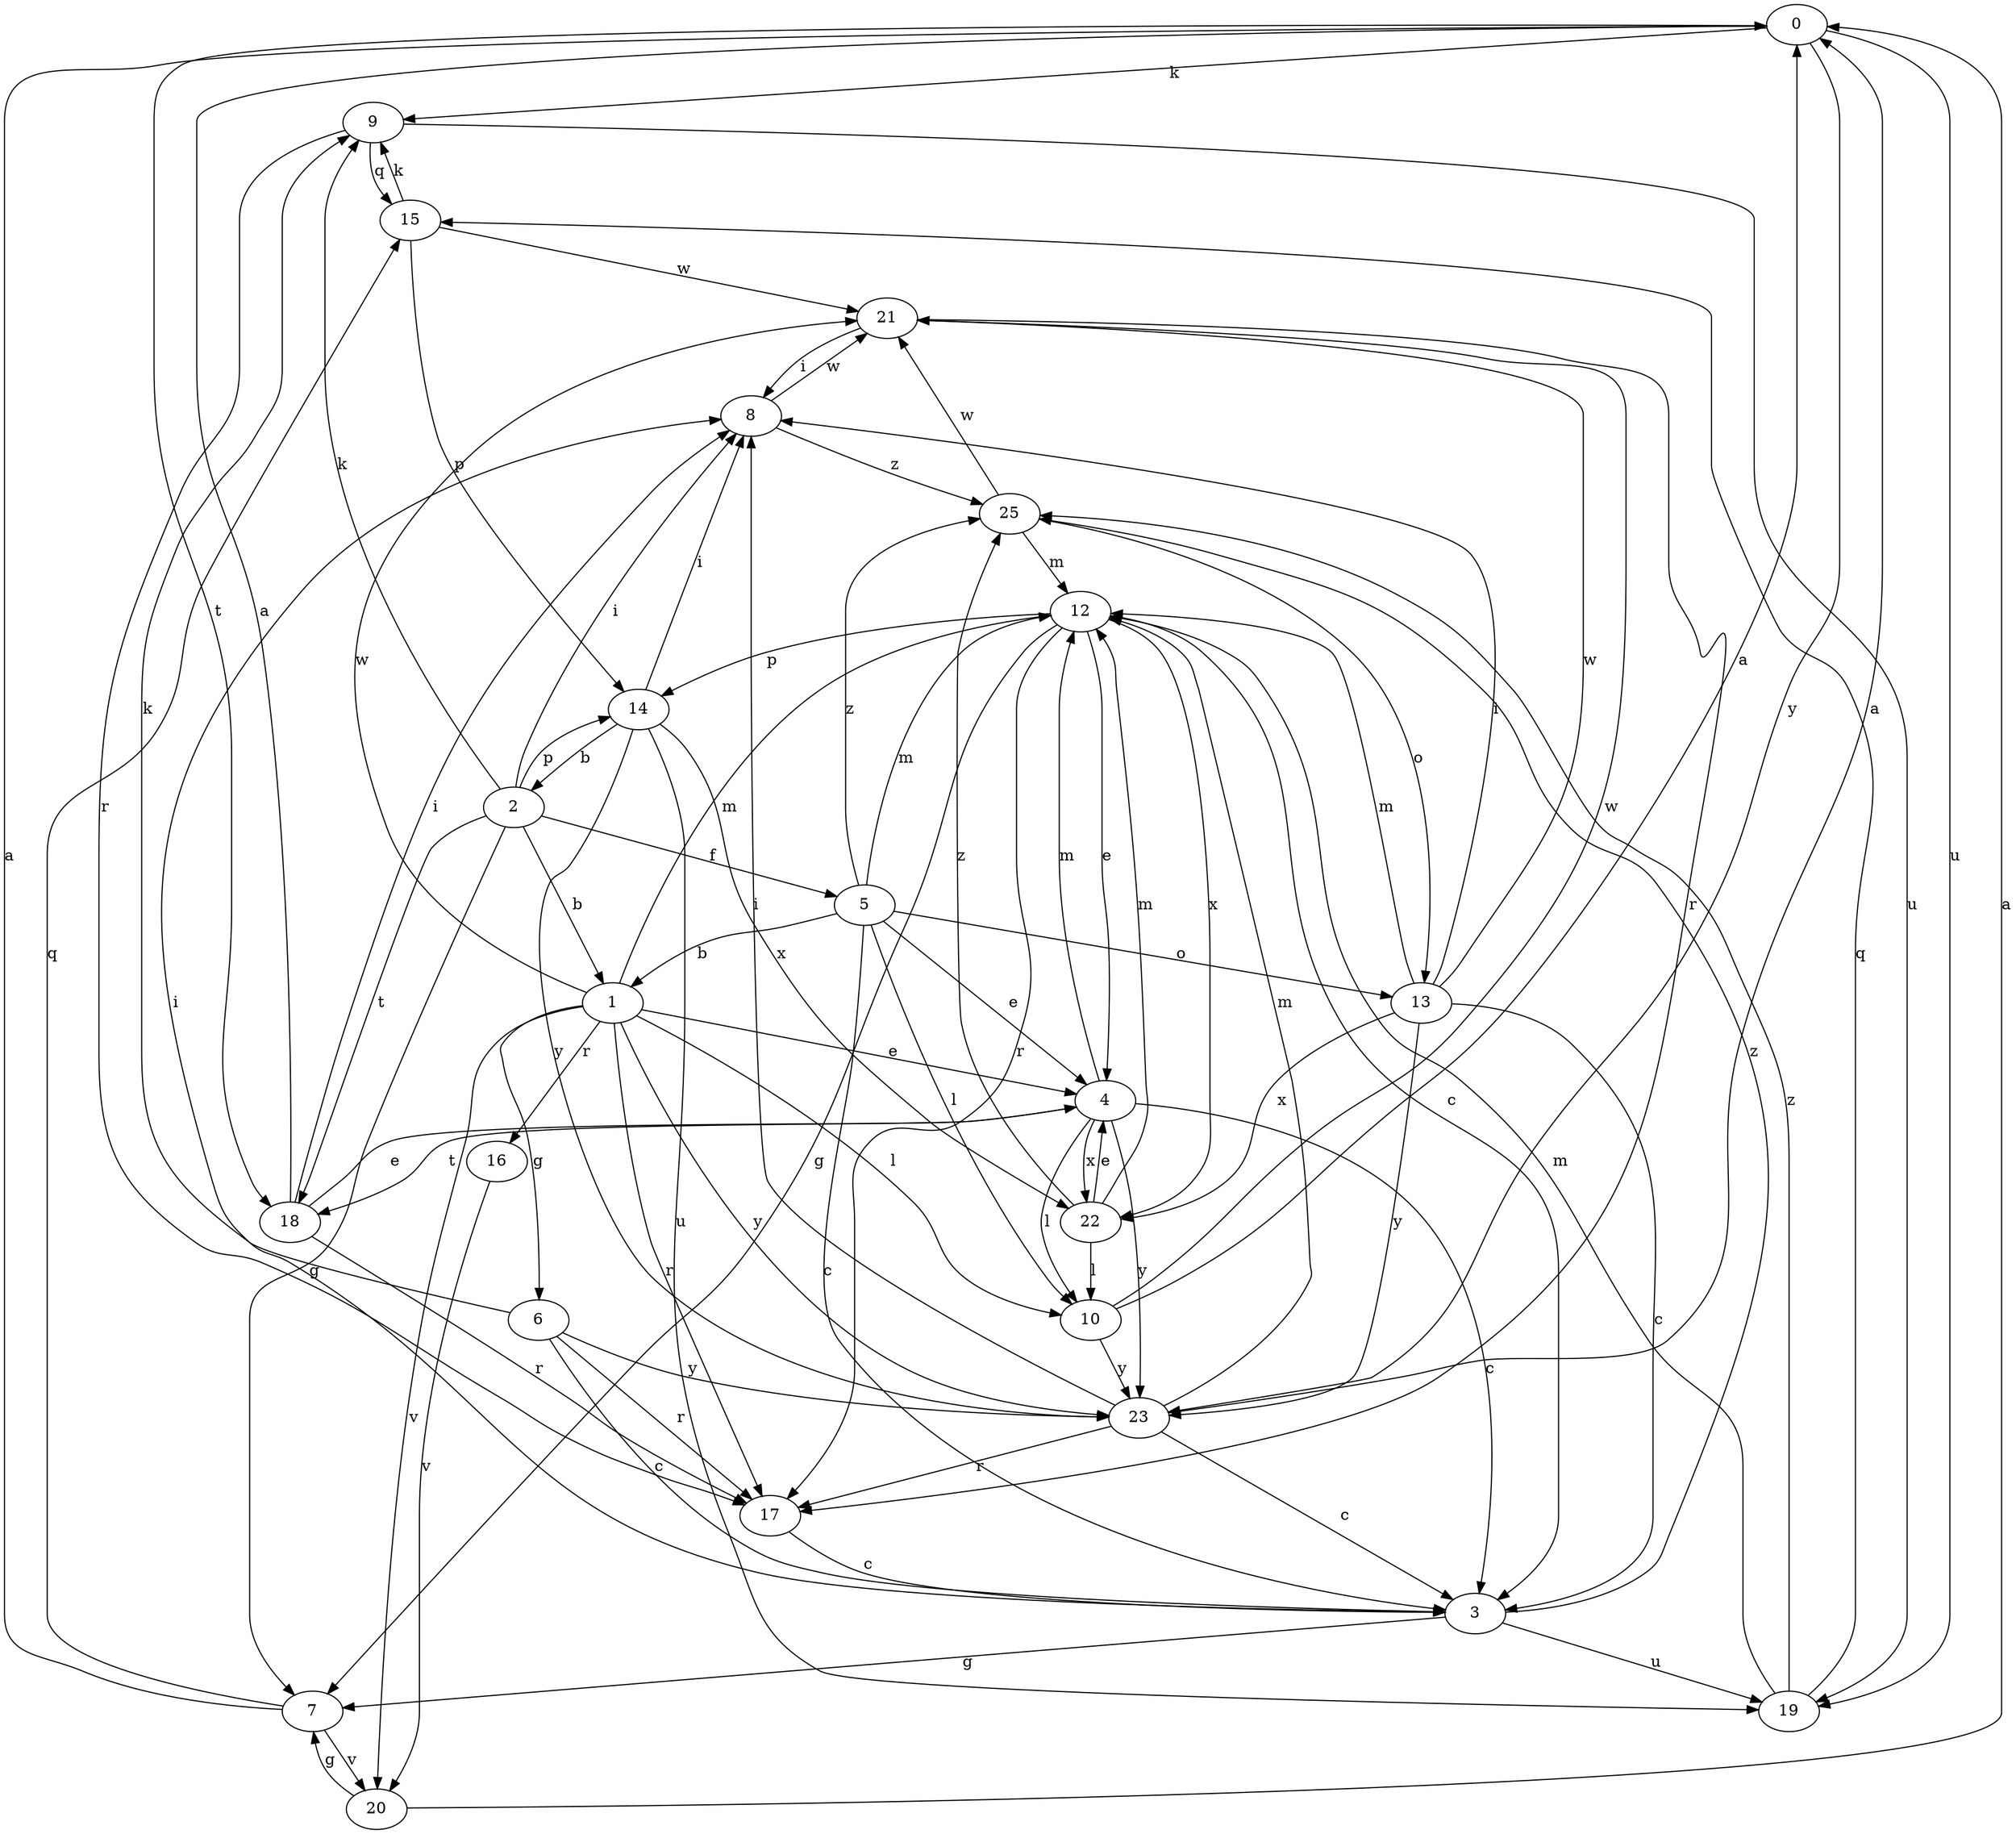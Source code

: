 strict digraph  {
0;
1;
2;
3;
4;
5;
6;
7;
8;
9;
10;
12;
13;
14;
15;
16;
17;
18;
19;
20;
21;
22;
23;
25;
0 -> 9  [label=k];
0 -> 18  [label=t];
0 -> 19  [label=u];
0 -> 23  [label=y];
1 -> 4  [label=e];
1 -> 6  [label=g];
1 -> 10  [label=l];
1 -> 12  [label=m];
1 -> 16  [label=r];
1 -> 17  [label=r];
1 -> 20  [label=v];
1 -> 21  [label=w];
1 -> 23  [label=y];
2 -> 1  [label=b];
2 -> 5  [label=f];
2 -> 7  [label=g];
2 -> 8  [label=i];
2 -> 9  [label=k];
2 -> 14  [label=p];
2 -> 18  [label=t];
3 -> 7  [label=g];
3 -> 8  [label=i];
3 -> 19  [label=u];
3 -> 25  [label=z];
4 -> 3  [label=c];
4 -> 10  [label=l];
4 -> 12  [label=m];
4 -> 18  [label=t];
4 -> 22  [label=x];
4 -> 23  [label=y];
5 -> 1  [label=b];
5 -> 3  [label=c];
5 -> 4  [label=e];
5 -> 10  [label=l];
5 -> 12  [label=m];
5 -> 13  [label=o];
5 -> 25  [label=z];
6 -> 3  [label=c];
6 -> 9  [label=k];
6 -> 17  [label=r];
6 -> 23  [label=y];
7 -> 0  [label=a];
7 -> 15  [label=q];
7 -> 20  [label=v];
8 -> 21  [label=w];
8 -> 25  [label=z];
9 -> 15  [label=q];
9 -> 17  [label=r];
9 -> 19  [label=u];
10 -> 0  [label=a];
10 -> 21  [label=w];
10 -> 23  [label=y];
12 -> 3  [label=c];
12 -> 4  [label=e];
12 -> 7  [label=g];
12 -> 14  [label=p];
12 -> 17  [label=r];
12 -> 22  [label=x];
13 -> 3  [label=c];
13 -> 8  [label=i];
13 -> 12  [label=m];
13 -> 21  [label=w];
13 -> 22  [label=x];
13 -> 23  [label=y];
14 -> 2  [label=b];
14 -> 8  [label=i];
14 -> 19  [label=u];
14 -> 22  [label=x];
14 -> 23  [label=y];
15 -> 9  [label=k];
15 -> 14  [label=p];
15 -> 21  [label=w];
16 -> 20  [label=v];
17 -> 3  [label=c];
18 -> 0  [label=a];
18 -> 4  [label=e];
18 -> 8  [label=i];
18 -> 17  [label=r];
19 -> 12  [label=m];
19 -> 15  [label=q];
19 -> 25  [label=z];
20 -> 0  [label=a];
20 -> 7  [label=g];
21 -> 8  [label=i];
21 -> 17  [label=r];
22 -> 4  [label=e];
22 -> 10  [label=l];
22 -> 12  [label=m];
22 -> 25  [label=z];
23 -> 0  [label=a];
23 -> 3  [label=c];
23 -> 8  [label=i];
23 -> 12  [label=m];
23 -> 17  [label=r];
25 -> 12  [label=m];
25 -> 13  [label=o];
25 -> 21  [label=w];
}
